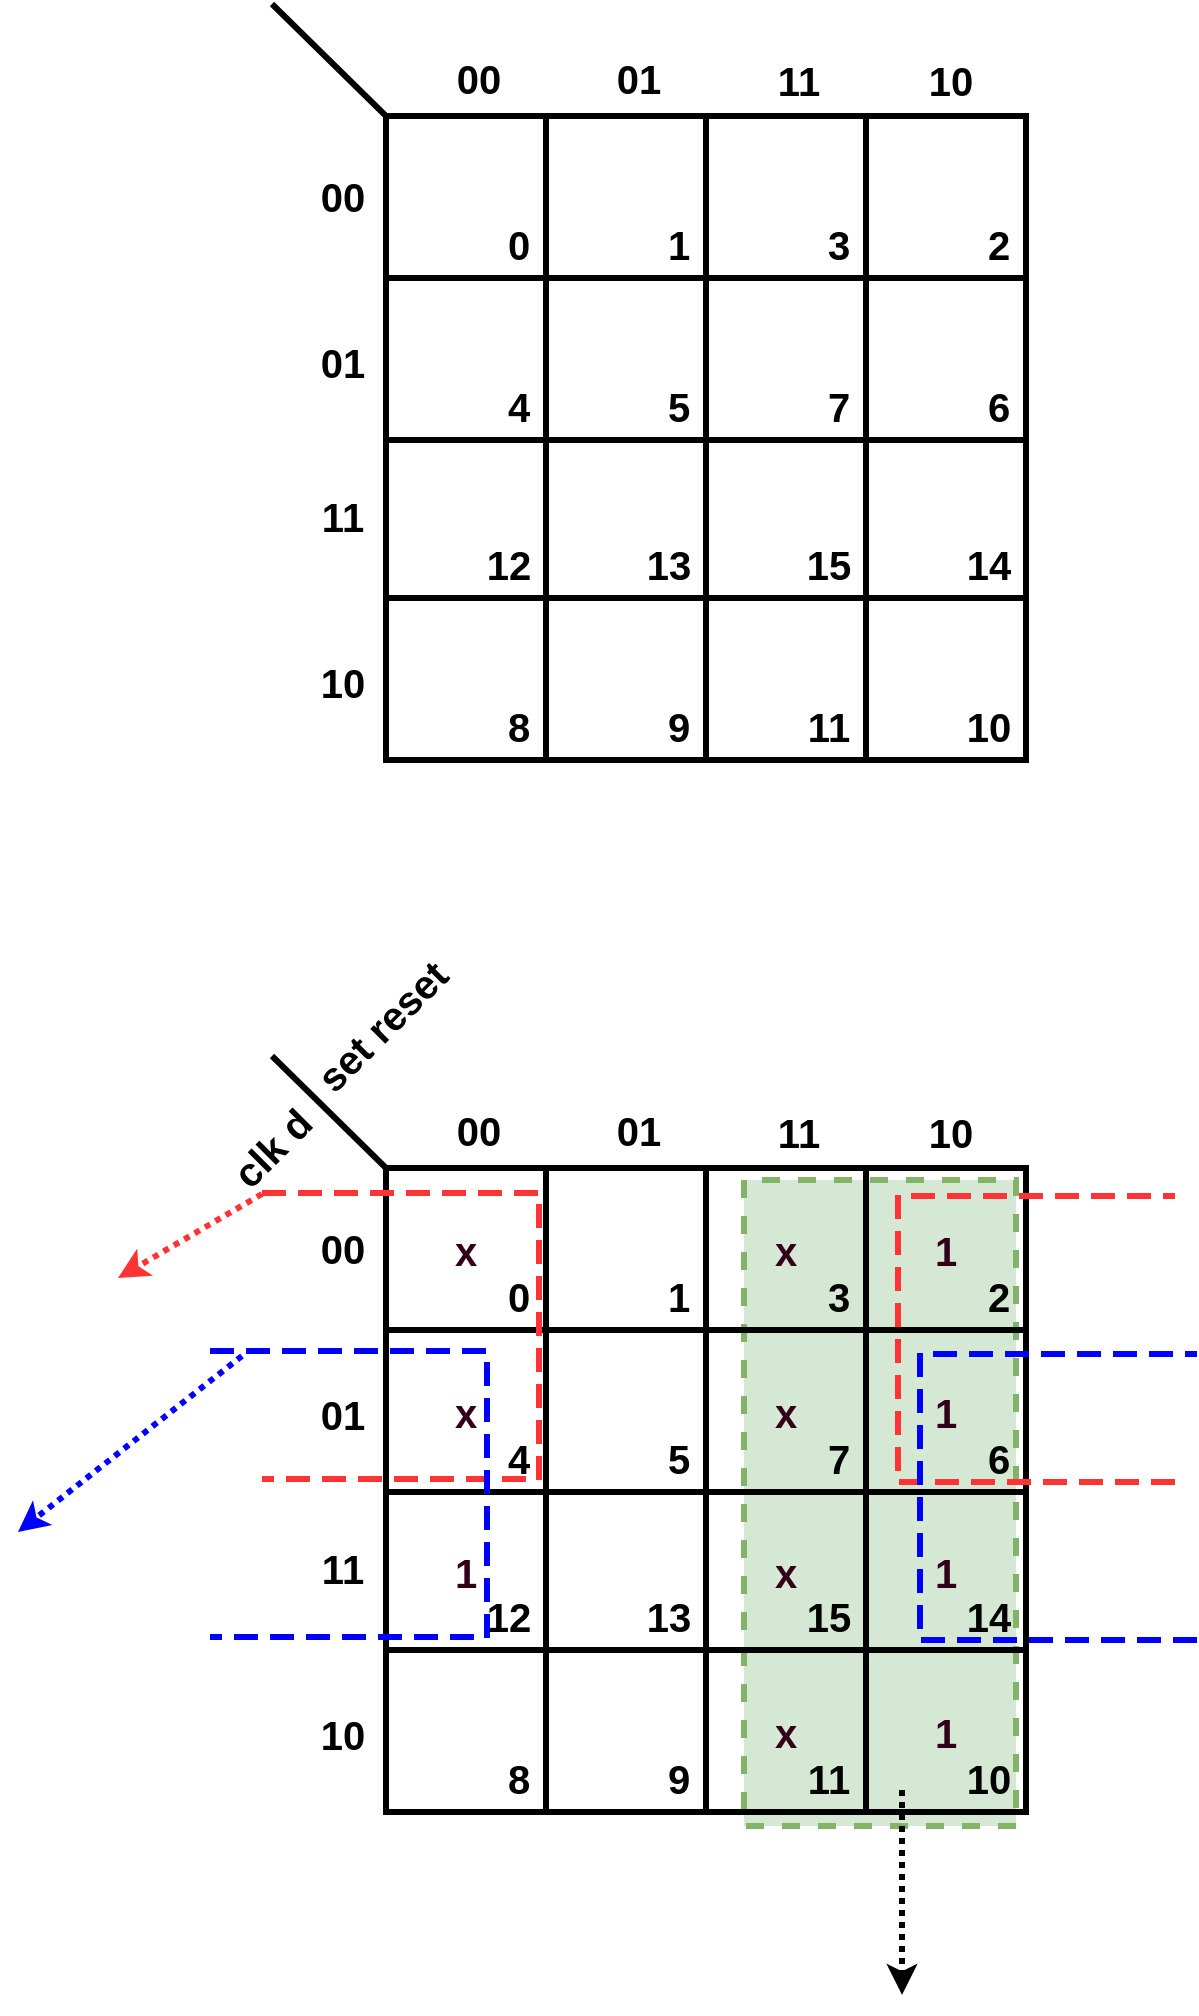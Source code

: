 <mxfile version="27.0.4">
  <diagram name="Page-1" id="fkTmz8UEqdB8mrhAM7at">
    <mxGraphModel dx="906" dy="541" grid="1" gridSize="1" guides="1" tooltips="1" connect="1" arrows="1" fold="1" page="1" pageScale="1" pageWidth="850" pageHeight="1100" math="0" shadow="0">
      <root>
        <mxCell id="0" />
        <mxCell id="1" parent="0" />
        <mxCell id="XgYpCmmkQ7SpW7V8VuAg-150" value="" style="rounded=0;whiteSpace=wrap;html=1;strokeWidth=3;dashed=1;rotation=-180;fillColor=#d5e8d4;strokeColor=#82b366;" vertex="1" parent="1">
          <mxGeometry x="455" y="842" width="136" height="323" as="geometry" />
        </mxCell>
        <mxCell id="XgYpCmmkQ7SpW7V8VuAg-49" value="" style="childLayout=tableLayout;recursiveResize=0;shadow=0;fillColor=none;strokeWidth=3;" vertex="1" parent="1">
          <mxGeometry x="276" y="310" width="320" height="322" as="geometry" />
        </mxCell>
        <mxCell id="XgYpCmmkQ7SpW7V8VuAg-50" style="shape=tableRow;horizontal=0;startSize=0;swimlaneHead=0;swimlaneBody=0;top=0;left=0;bottom=0;right=0;dropTarget=0;collapsible=0;recursiveResize=0;expand=0;fontStyle=0;fillColor=none;strokeColor=inherit;strokeWidth=3;" vertex="1" parent="XgYpCmmkQ7SpW7V8VuAg-49">
          <mxGeometry width="320" height="81" as="geometry" />
        </mxCell>
        <mxCell id="XgYpCmmkQ7SpW7V8VuAg-51" style="connectable=0;recursiveResize=0;strokeColor=inherit;fillColor=none;align=center;whiteSpace=wrap;html=1;strokeWidth=3;" vertex="1" parent="XgYpCmmkQ7SpW7V8VuAg-50">
          <mxGeometry width="80" height="81" as="geometry">
            <mxRectangle width="80" height="81" as="alternateBounds" />
          </mxGeometry>
        </mxCell>
        <mxCell id="XgYpCmmkQ7SpW7V8VuAg-52" style="connectable=0;recursiveResize=0;strokeColor=inherit;fillColor=none;align=center;whiteSpace=wrap;html=1;strokeWidth=3;" vertex="1" parent="XgYpCmmkQ7SpW7V8VuAg-50">
          <mxGeometry x="80" width="80" height="81" as="geometry">
            <mxRectangle width="80" height="81" as="alternateBounds" />
          </mxGeometry>
        </mxCell>
        <mxCell id="XgYpCmmkQ7SpW7V8VuAg-53" style="connectable=0;recursiveResize=0;strokeColor=inherit;fillColor=none;align=center;whiteSpace=wrap;html=1;strokeWidth=3;" vertex="1" parent="XgYpCmmkQ7SpW7V8VuAg-50">
          <mxGeometry x="160" width="80" height="81" as="geometry">
            <mxRectangle width="80" height="81" as="alternateBounds" />
          </mxGeometry>
        </mxCell>
        <mxCell id="XgYpCmmkQ7SpW7V8VuAg-54" style="connectable=0;recursiveResize=0;strokeColor=inherit;fillColor=none;align=center;whiteSpace=wrap;html=1;strokeWidth=3;" vertex="1" parent="XgYpCmmkQ7SpW7V8VuAg-50">
          <mxGeometry x="240" width="80" height="81" as="geometry">
            <mxRectangle width="80" height="81" as="alternateBounds" />
          </mxGeometry>
        </mxCell>
        <mxCell id="XgYpCmmkQ7SpW7V8VuAg-55" value="" style="shape=tableRow;horizontal=0;startSize=0;swimlaneHead=0;swimlaneBody=0;top=0;left=0;bottom=0;right=0;dropTarget=0;collapsible=0;recursiveResize=0;expand=0;fontStyle=0;fillColor=none;strokeColor=inherit;strokeWidth=3;" vertex="1" parent="XgYpCmmkQ7SpW7V8VuAg-49">
          <mxGeometry y="81" width="320" height="81" as="geometry" />
        </mxCell>
        <mxCell id="XgYpCmmkQ7SpW7V8VuAg-56" value="" style="connectable=0;recursiveResize=0;strokeColor=inherit;fillColor=none;align=center;whiteSpace=wrap;html=1;strokeWidth=3;" vertex="1" parent="XgYpCmmkQ7SpW7V8VuAg-55">
          <mxGeometry width="80" height="81" as="geometry">
            <mxRectangle width="80" height="81" as="alternateBounds" />
          </mxGeometry>
        </mxCell>
        <mxCell id="XgYpCmmkQ7SpW7V8VuAg-57" value="" style="connectable=0;recursiveResize=0;strokeColor=inherit;fillColor=none;align=center;whiteSpace=wrap;html=1;strokeWidth=3;" vertex="1" parent="XgYpCmmkQ7SpW7V8VuAg-55">
          <mxGeometry x="80" width="80" height="81" as="geometry">
            <mxRectangle width="80" height="81" as="alternateBounds" />
          </mxGeometry>
        </mxCell>
        <mxCell id="XgYpCmmkQ7SpW7V8VuAg-58" value="" style="connectable=0;recursiveResize=0;strokeColor=inherit;fillColor=none;align=center;whiteSpace=wrap;html=1;strokeWidth=3;" vertex="1" parent="XgYpCmmkQ7SpW7V8VuAg-55">
          <mxGeometry x="160" width="80" height="81" as="geometry">
            <mxRectangle width="80" height="81" as="alternateBounds" />
          </mxGeometry>
        </mxCell>
        <mxCell id="XgYpCmmkQ7SpW7V8VuAg-59" style="connectable=0;recursiveResize=0;strokeColor=inherit;fillColor=none;align=center;whiteSpace=wrap;html=1;strokeWidth=3;" vertex="1" parent="XgYpCmmkQ7SpW7V8VuAg-55">
          <mxGeometry x="240" width="80" height="81" as="geometry">
            <mxRectangle width="80" height="81" as="alternateBounds" />
          </mxGeometry>
        </mxCell>
        <mxCell id="XgYpCmmkQ7SpW7V8VuAg-60" style="shape=tableRow;horizontal=0;startSize=0;swimlaneHead=0;swimlaneBody=0;top=0;left=0;bottom=0;right=0;dropTarget=0;collapsible=0;recursiveResize=0;expand=0;fontStyle=0;fillColor=none;strokeColor=inherit;strokeWidth=3;" vertex="1" parent="XgYpCmmkQ7SpW7V8VuAg-49">
          <mxGeometry y="162" width="320" height="79" as="geometry" />
        </mxCell>
        <mxCell id="XgYpCmmkQ7SpW7V8VuAg-61" value="" style="connectable=0;recursiveResize=0;strokeColor=inherit;fillColor=none;align=center;whiteSpace=wrap;html=1;strokeWidth=3;" vertex="1" parent="XgYpCmmkQ7SpW7V8VuAg-60">
          <mxGeometry width="80" height="79" as="geometry">
            <mxRectangle width="80" height="79" as="alternateBounds" />
          </mxGeometry>
        </mxCell>
        <mxCell id="XgYpCmmkQ7SpW7V8VuAg-62" value="" style="connectable=0;recursiveResize=0;strokeColor=inherit;fillColor=none;align=center;whiteSpace=wrap;html=1;strokeWidth=3;" vertex="1" parent="XgYpCmmkQ7SpW7V8VuAg-60">
          <mxGeometry x="80" width="80" height="79" as="geometry">
            <mxRectangle width="80" height="79" as="alternateBounds" />
          </mxGeometry>
        </mxCell>
        <mxCell id="XgYpCmmkQ7SpW7V8VuAg-63" value="" style="connectable=0;recursiveResize=0;strokeColor=inherit;fillColor=none;align=center;whiteSpace=wrap;html=1;strokeWidth=3;" vertex="1" parent="XgYpCmmkQ7SpW7V8VuAg-60">
          <mxGeometry x="160" width="80" height="79" as="geometry">
            <mxRectangle width="80" height="79" as="alternateBounds" />
          </mxGeometry>
        </mxCell>
        <mxCell id="XgYpCmmkQ7SpW7V8VuAg-64" style="connectable=0;recursiveResize=0;strokeColor=inherit;fillColor=none;align=center;whiteSpace=wrap;html=1;strokeWidth=3;" vertex="1" parent="XgYpCmmkQ7SpW7V8VuAg-60">
          <mxGeometry x="240" width="80" height="79" as="geometry">
            <mxRectangle width="80" height="79" as="alternateBounds" />
          </mxGeometry>
        </mxCell>
        <mxCell id="XgYpCmmkQ7SpW7V8VuAg-65" style="shape=tableRow;horizontal=0;startSize=0;swimlaneHead=0;swimlaneBody=0;top=0;left=0;bottom=0;right=0;dropTarget=0;collapsible=0;recursiveResize=0;expand=0;fontStyle=0;fillColor=none;strokeColor=inherit;strokeWidth=3;" vertex="1" parent="XgYpCmmkQ7SpW7V8VuAg-49">
          <mxGeometry y="241" width="320" height="81" as="geometry" />
        </mxCell>
        <mxCell id="XgYpCmmkQ7SpW7V8VuAg-66" value="" style="connectable=0;recursiveResize=0;strokeColor=inherit;fillColor=none;align=center;whiteSpace=wrap;html=1;strokeWidth=3;" vertex="1" parent="XgYpCmmkQ7SpW7V8VuAg-65">
          <mxGeometry width="80" height="81" as="geometry">
            <mxRectangle width="80" height="81" as="alternateBounds" />
          </mxGeometry>
        </mxCell>
        <mxCell id="XgYpCmmkQ7SpW7V8VuAg-67" value="" style="connectable=0;recursiveResize=0;strokeColor=inherit;fillColor=none;align=center;whiteSpace=wrap;html=1;strokeWidth=3;" vertex="1" parent="XgYpCmmkQ7SpW7V8VuAg-65">
          <mxGeometry x="80" width="80" height="81" as="geometry">
            <mxRectangle width="80" height="81" as="alternateBounds" />
          </mxGeometry>
        </mxCell>
        <mxCell id="XgYpCmmkQ7SpW7V8VuAg-68" value="" style="connectable=0;recursiveResize=0;strokeColor=inherit;fillColor=none;align=center;whiteSpace=wrap;html=1;strokeWidth=3;" vertex="1" parent="XgYpCmmkQ7SpW7V8VuAg-65">
          <mxGeometry x="160" width="80" height="81" as="geometry">
            <mxRectangle width="80" height="81" as="alternateBounds" />
          </mxGeometry>
        </mxCell>
        <mxCell id="XgYpCmmkQ7SpW7V8VuAg-69" style="connectable=0;recursiveResize=0;strokeColor=inherit;fillColor=none;align=center;whiteSpace=wrap;html=1;strokeWidth=3;" vertex="1" parent="XgYpCmmkQ7SpW7V8VuAg-65">
          <mxGeometry x="240" width="80" height="81" as="geometry">
            <mxRectangle width="80" height="81" as="alternateBounds" />
          </mxGeometry>
        </mxCell>
        <mxCell id="XgYpCmmkQ7SpW7V8VuAg-70" value="&lt;b&gt;&lt;font&gt;0&lt;/font&gt;&lt;/b&gt;" style="text;html=1;align=center;verticalAlign=middle;resizable=0;points=[];autosize=1;strokeColor=none;fillColor=none;fontSize=20;" vertex="1" parent="1">
          <mxGeometry x="327" y="355" width="30" height="37" as="geometry" />
        </mxCell>
        <mxCell id="XgYpCmmkQ7SpW7V8VuAg-71" value="&lt;b&gt;&lt;font&gt;1&lt;/font&gt;&lt;/b&gt;" style="text;html=1;align=center;verticalAlign=middle;resizable=0;points=[];autosize=1;strokeColor=none;fillColor=none;fontSize=20;" vertex="1" parent="1">
          <mxGeometry x="407" y="355" width="30" height="37" as="geometry" />
        </mxCell>
        <mxCell id="XgYpCmmkQ7SpW7V8VuAg-72" value="&lt;b&gt;&lt;font&gt;3&lt;/font&gt;&lt;/b&gt;" style="text;html=1;align=center;verticalAlign=middle;resizable=0;points=[];autosize=1;strokeColor=none;fillColor=none;fontSize=20;" vertex="1" parent="1">
          <mxGeometry x="487" y="355" width="30" height="37" as="geometry" />
        </mxCell>
        <mxCell id="XgYpCmmkQ7SpW7V8VuAg-73" value="&lt;b&gt;&lt;font&gt;2&lt;/font&gt;&lt;/b&gt;" style="text;html=1;align=center;verticalAlign=middle;resizable=0;points=[];autosize=1;strokeColor=none;fillColor=none;fontSize=20;" vertex="1" parent="1">
          <mxGeometry x="567" y="355" width="30" height="37" as="geometry" />
        </mxCell>
        <mxCell id="XgYpCmmkQ7SpW7V8VuAg-74" value="&lt;b&gt;&lt;font&gt;4&lt;/font&gt;&lt;/b&gt;" style="text;html=1;align=center;verticalAlign=middle;resizable=0;points=[];autosize=1;strokeColor=none;fillColor=none;fontSize=20;" vertex="1" parent="1">
          <mxGeometry x="327" y="436" width="30" height="37" as="geometry" />
        </mxCell>
        <mxCell id="XgYpCmmkQ7SpW7V8VuAg-75" value="&lt;b&gt;&lt;font&gt;5&lt;/font&gt;&lt;/b&gt;" style="text;html=1;align=center;verticalAlign=middle;resizable=0;points=[];autosize=1;strokeColor=none;fillColor=none;fontSize=20;" vertex="1" parent="1">
          <mxGeometry x="407" y="436" width="30" height="37" as="geometry" />
        </mxCell>
        <mxCell id="XgYpCmmkQ7SpW7V8VuAg-76" value="&lt;b&gt;&lt;font&gt;7&lt;/font&gt;&lt;/b&gt;" style="text;html=1;align=center;verticalAlign=middle;resizable=0;points=[];autosize=1;strokeColor=none;fillColor=none;fontSize=20;" vertex="1" parent="1">
          <mxGeometry x="487" y="436" width="30" height="37" as="geometry" />
        </mxCell>
        <mxCell id="XgYpCmmkQ7SpW7V8VuAg-77" value="&lt;b&gt;&lt;font&gt;6&lt;/font&gt;&lt;/b&gt;" style="text;html=1;align=center;verticalAlign=middle;resizable=0;points=[];autosize=1;strokeColor=none;fillColor=none;fontSize=20;" vertex="1" parent="1">
          <mxGeometry x="567" y="436" width="30" height="37" as="geometry" />
        </mxCell>
        <mxCell id="XgYpCmmkQ7SpW7V8VuAg-78" value="&lt;b&gt;&lt;font&gt;12&lt;/font&gt;&lt;/b&gt;" style="text;html=1;align=center;verticalAlign=middle;resizable=0;points=[];autosize=1;strokeColor=none;fillColor=none;fontSize=20;" vertex="1" parent="1">
          <mxGeometry x="316" y="515" width="41" height="37" as="geometry" />
        </mxCell>
        <mxCell id="XgYpCmmkQ7SpW7V8VuAg-79" value="&lt;b&gt;&lt;font&gt;13&lt;/font&gt;&lt;/b&gt;" style="text;html=1;align=center;verticalAlign=middle;resizable=0;points=[];autosize=1;strokeColor=none;fillColor=none;fontSize=20;" vertex="1" parent="1">
          <mxGeometry x="396" y="515" width="41" height="37" as="geometry" />
        </mxCell>
        <mxCell id="XgYpCmmkQ7SpW7V8VuAg-80" value="&lt;b&gt;&lt;font&gt;15&lt;/font&gt;&lt;/b&gt;" style="text;html=1;align=center;verticalAlign=middle;resizable=0;points=[];autosize=1;strokeColor=none;fillColor=none;fontSize=20;" vertex="1" parent="1">
          <mxGeometry x="476" y="515" width="41" height="37" as="geometry" />
        </mxCell>
        <mxCell id="XgYpCmmkQ7SpW7V8VuAg-81" value="&lt;b&gt;&lt;font&gt;14&lt;/font&gt;&lt;/b&gt;" style="text;html=1;align=center;verticalAlign=middle;resizable=0;points=[];autosize=1;strokeColor=none;fillColor=none;fontSize=20;" vertex="1" parent="1">
          <mxGeometry x="556" y="515" width="41" height="37" as="geometry" />
        </mxCell>
        <mxCell id="XgYpCmmkQ7SpW7V8VuAg-82" value="&lt;b&gt;&lt;font&gt;8&lt;/font&gt;&lt;/b&gt;" style="text;html=1;align=center;verticalAlign=middle;resizable=0;points=[];autosize=1;strokeColor=none;fillColor=none;fontSize=20;" vertex="1" parent="1">
          <mxGeometry x="327" y="596" width="30" height="37" as="geometry" />
        </mxCell>
        <mxCell id="XgYpCmmkQ7SpW7V8VuAg-83" value="&lt;b&gt;&lt;font&gt;9&lt;/font&gt;&lt;/b&gt;" style="text;html=1;align=center;verticalAlign=middle;resizable=0;points=[];autosize=1;strokeColor=none;fillColor=none;fontSize=20;" vertex="1" parent="1">
          <mxGeometry x="407" y="596" width="30" height="37" as="geometry" />
        </mxCell>
        <mxCell id="XgYpCmmkQ7SpW7V8VuAg-84" value="&lt;b&gt;&lt;font&gt;11&lt;/font&gt;&lt;/b&gt;" style="text;html=1;align=center;verticalAlign=middle;resizable=0;points=[];autosize=1;strokeColor=none;fillColor=none;fontSize=20;" vertex="1" parent="1">
          <mxGeometry x="477" y="596" width="40" height="37" as="geometry" />
        </mxCell>
        <mxCell id="XgYpCmmkQ7SpW7V8VuAg-85" value="&lt;b&gt;&lt;font&gt;10&lt;/font&gt;&lt;/b&gt;" style="text;html=1;align=center;verticalAlign=middle;resizable=0;points=[];autosize=1;strokeColor=none;fillColor=none;fontSize=20;" vertex="1" parent="1">
          <mxGeometry x="556" y="596" width="41" height="37" as="geometry" />
        </mxCell>
        <mxCell id="XgYpCmmkQ7SpW7V8VuAg-86" value="" style="endArrow=none;html=1;rounded=0;strokeWidth=3;entryX=0;entryY=0;entryDx=0;entryDy=0;" edge="1" parent="1" target="XgYpCmmkQ7SpW7V8VuAg-50">
          <mxGeometry width="50" height="50" relative="1" as="geometry">
            <mxPoint x="219" y="254" as="sourcePoint" />
            <mxPoint x="272" y="275" as="targetPoint" />
          </mxGeometry>
        </mxCell>
        <mxCell id="XgYpCmmkQ7SpW7V8VuAg-89" value="&lt;b&gt;&lt;font&gt;00&lt;/font&gt;&lt;/b&gt;" style="text;html=1;align=center;verticalAlign=middle;resizable=0;points=[];autosize=1;strokeColor=none;fillColor=none;fontSize=20;" vertex="1" parent="1">
          <mxGeometry x="233" y="331" width="41" height="37" as="geometry" />
        </mxCell>
        <mxCell id="XgYpCmmkQ7SpW7V8VuAg-90" value="&lt;b&gt;&lt;font&gt;01&lt;/font&gt;&lt;/b&gt;" style="text;html=1;align=center;verticalAlign=middle;resizable=0;points=[];autosize=1;strokeColor=none;fillColor=none;fontSize=20;" vertex="1" parent="1">
          <mxGeometry x="233" y="414" width="41" height="37" as="geometry" />
        </mxCell>
        <mxCell id="XgYpCmmkQ7SpW7V8VuAg-91" value="&lt;b&gt;&lt;font&gt;11&lt;/font&gt;&lt;/b&gt;" style="text;html=1;align=center;verticalAlign=middle;resizable=0;points=[];autosize=1;strokeColor=none;fillColor=none;fontSize=20;" vertex="1" parent="1">
          <mxGeometry x="234" y="491" width="40" height="37" as="geometry" />
        </mxCell>
        <mxCell id="XgYpCmmkQ7SpW7V8VuAg-92" value="&lt;b&gt;&lt;font&gt;10&lt;/font&gt;&lt;/b&gt;" style="text;html=1;align=center;verticalAlign=middle;resizable=0;points=[];autosize=1;strokeColor=none;fillColor=none;fontSize=20;" vertex="1" parent="1">
          <mxGeometry x="233" y="574" width="41" height="37" as="geometry" />
        </mxCell>
        <mxCell id="XgYpCmmkQ7SpW7V8VuAg-93" value="&lt;b&gt;&lt;font&gt;00&lt;/font&gt;&lt;/b&gt;" style="text;html=1;align=center;verticalAlign=middle;resizable=0;points=[];autosize=1;strokeColor=none;fillColor=none;fontSize=20;" vertex="1" parent="1">
          <mxGeometry x="301" y="272" width="41" height="37" as="geometry" />
        </mxCell>
        <mxCell id="XgYpCmmkQ7SpW7V8VuAg-94" value="&lt;b&gt;&lt;font&gt;01&lt;/font&gt;&lt;/b&gt;" style="text;html=1;align=center;verticalAlign=middle;resizable=0;points=[];autosize=1;strokeColor=none;fillColor=none;fontSize=20;" vertex="1" parent="1">
          <mxGeometry x="381" y="272" width="41" height="37" as="geometry" />
        </mxCell>
        <mxCell id="XgYpCmmkQ7SpW7V8VuAg-95" value="&lt;b&gt;&lt;font&gt;11&lt;/font&gt;&lt;/b&gt;" style="text;html=1;align=center;verticalAlign=middle;resizable=0;points=[];autosize=1;strokeColor=none;fillColor=none;fontSize=20;" vertex="1" parent="1">
          <mxGeometry x="462" y="273" width="40" height="37" as="geometry" />
        </mxCell>
        <mxCell id="XgYpCmmkQ7SpW7V8VuAg-96" value="&lt;b&gt;&lt;font&gt;10&lt;/font&gt;&lt;/b&gt;" style="text;html=1;align=center;verticalAlign=middle;resizable=0;points=[];autosize=1;strokeColor=none;fillColor=none;fontSize=20;" vertex="1" parent="1">
          <mxGeometry x="537" y="273" width="41" height="37" as="geometry" />
        </mxCell>
        <mxCell id="XgYpCmmkQ7SpW7V8VuAg-118" value="&lt;span&gt;&lt;font&gt;0&lt;/font&gt;&lt;/span&gt;" style="text;html=1;align=center;verticalAlign=middle;resizable=0;points=[];autosize=1;strokeColor=none;fillColor=none;fontSize=20;fontStyle=1" vertex="1" parent="1">
          <mxGeometry x="327" y="881" width="30" height="37" as="geometry" />
        </mxCell>
        <mxCell id="XgYpCmmkQ7SpW7V8VuAg-119" value="&lt;span&gt;&lt;font&gt;1&lt;/font&gt;&lt;/span&gt;" style="text;html=1;align=center;verticalAlign=middle;resizable=0;points=[];autosize=1;strokeColor=none;fillColor=none;fontSize=20;fontStyle=1" vertex="1" parent="1">
          <mxGeometry x="407" y="881" width="30" height="37" as="geometry" />
        </mxCell>
        <mxCell id="XgYpCmmkQ7SpW7V8VuAg-120" value="&lt;span&gt;&lt;font&gt;3&lt;/font&gt;&lt;/span&gt;" style="text;html=1;align=center;verticalAlign=middle;resizable=0;points=[];autosize=1;strokeColor=none;fillColor=none;fontSize=20;fontStyle=1" vertex="1" parent="1">
          <mxGeometry x="487" y="881" width="30" height="37" as="geometry" />
        </mxCell>
        <mxCell id="XgYpCmmkQ7SpW7V8VuAg-121" value="&lt;span&gt;&lt;font&gt;2&lt;/font&gt;&lt;/span&gt;" style="text;html=1;align=center;verticalAlign=middle;resizable=0;points=[];autosize=1;strokeColor=none;fillColor=none;fontSize=20;fontStyle=1" vertex="1" parent="1">
          <mxGeometry x="567" y="881" width="30" height="37" as="geometry" />
        </mxCell>
        <mxCell id="XgYpCmmkQ7SpW7V8VuAg-122" value="&lt;span&gt;&lt;font&gt;4&lt;/font&gt;&lt;/span&gt;" style="text;html=1;align=center;verticalAlign=middle;resizable=0;points=[];autosize=1;strokeColor=none;fillColor=none;fontSize=20;fontStyle=1" vertex="1" parent="1">
          <mxGeometry x="327" y="962" width="30" height="37" as="geometry" />
        </mxCell>
        <mxCell id="XgYpCmmkQ7SpW7V8VuAg-123" value="&lt;span&gt;&lt;font&gt;5&lt;/font&gt;&lt;/span&gt;" style="text;html=1;align=center;verticalAlign=middle;resizable=0;points=[];autosize=1;strokeColor=none;fillColor=none;fontSize=20;fontStyle=1" vertex="1" parent="1">
          <mxGeometry x="407" y="962" width="30" height="37" as="geometry" />
        </mxCell>
        <mxCell id="XgYpCmmkQ7SpW7V8VuAg-124" value="&lt;span&gt;&lt;font&gt;7&lt;/font&gt;&lt;/span&gt;" style="text;html=1;align=center;verticalAlign=middle;resizable=0;points=[];autosize=1;strokeColor=none;fillColor=none;fontSize=20;fontStyle=1" vertex="1" parent="1">
          <mxGeometry x="487" y="962" width="30" height="37" as="geometry" />
        </mxCell>
        <mxCell id="XgYpCmmkQ7SpW7V8VuAg-125" value="&lt;span&gt;&lt;font&gt;6&lt;/font&gt;&lt;/span&gt;" style="text;html=1;align=center;verticalAlign=middle;resizable=0;points=[];autosize=1;strokeColor=none;fillColor=none;fontSize=20;fontStyle=1" vertex="1" parent="1">
          <mxGeometry x="567" y="962" width="30" height="37" as="geometry" />
        </mxCell>
        <mxCell id="XgYpCmmkQ7SpW7V8VuAg-126" value="&lt;span&gt;&lt;font&gt;12&lt;/font&gt;&lt;/span&gt;" style="text;html=1;align=center;verticalAlign=middle;resizable=0;points=[];autosize=1;strokeColor=none;fillColor=none;fontSize=20;fontStyle=1" vertex="1" parent="1">
          <mxGeometry x="316" y="1041" width="41" height="37" as="geometry" />
        </mxCell>
        <mxCell id="XgYpCmmkQ7SpW7V8VuAg-127" value="&lt;span&gt;&lt;font&gt;13&lt;/font&gt;&lt;/span&gt;" style="text;html=1;align=center;verticalAlign=middle;resizable=0;points=[];autosize=1;strokeColor=none;fillColor=none;fontSize=20;fontStyle=1" vertex="1" parent="1">
          <mxGeometry x="396" y="1041" width="41" height="37" as="geometry" />
        </mxCell>
        <mxCell id="XgYpCmmkQ7SpW7V8VuAg-128" value="&lt;span&gt;&lt;font&gt;15&lt;/font&gt;&lt;/span&gt;" style="text;html=1;align=center;verticalAlign=middle;resizable=0;points=[];autosize=1;strokeColor=none;fillColor=none;fontSize=20;fontStyle=1" vertex="1" parent="1">
          <mxGeometry x="476" y="1041" width="41" height="37" as="geometry" />
        </mxCell>
        <mxCell id="XgYpCmmkQ7SpW7V8VuAg-129" value="&lt;span&gt;&lt;font&gt;14&lt;/font&gt;&lt;/span&gt;" style="text;html=1;align=center;verticalAlign=middle;resizable=0;points=[];autosize=1;strokeColor=none;fillColor=none;fontSize=20;fontStyle=1" vertex="1" parent="1">
          <mxGeometry x="556" y="1041" width="41" height="37" as="geometry" />
        </mxCell>
        <mxCell id="XgYpCmmkQ7SpW7V8VuAg-130" value="&lt;span&gt;&lt;font&gt;8&lt;/font&gt;&lt;/span&gt;" style="text;html=1;align=center;verticalAlign=middle;resizable=0;points=[];autosize=1;strokeColor=none;fillColor=none;fontSize=20;fontStyle=1" vertex="1" parent="1">
          <mxGeometry x="327" y="1122" width="30" height="37" as="geometry" />
        </mxCell>
        <mxCell id="XgYpCmmkQ7SpW7V8VuAg-131" value="&lt;span&gt;&lt;font&gt;9&lt;/font&gt;&lt;/span&gt;" style="text;html=1;align=center;verticalAlign=middle;resizable=0;points=[];autosize=1;strokeColor=none;fillColor=none;fontSize=20;fontStyle=1" vertex="1" parent="1">
          <mxGeometry x="407" y="1122" width="30" height="37" as="geometry" />
        </mxCell>
        <mxCell id="XgYpCmmkQ7SpW7V8VuAg-132" value="&lt;span&gt;&lt;font&gt;11&lt;/font&gt;&lt;/span&gt;" style="text;html=1;align=center;verticalAlign=middle;resizable=0;points=[];autosize=1;strokeColor=none;fillColor=none;fontSize=20;fontStyle=1" vertex="1" parent="1">
          <mxGeometry x="477" y="1122" width="40" height="37" as="geometry" />
        </mxCell>
        <mxCell id="XgYpCmmkQ7SpW7V8VuAg-133" value="&lt;span&gt;&lt;font&gt;10&lt;/font&gt;&lt;/span&gt;" style="text;html=1;align=center;verticalAlign=middle;resizable=0;points=[];autosize=1;strokeColor=none;fillColor=none;fontSize=20;fontStyle=1" vertex="1" parent="1">
          <mxGeometry x="556" y="1122" width="41" height="37" as="geometry" />
        </mxCell>
        <mxCell id="XgYpCmmkQ7SpW7V8VuAg-134" value="" style="endArrow=none;html=1;rounded=0;strokeWidth=3;entryX=0;entryY=0;entryDx=0;entryDy=0;fontStyle=1" edge="1" parent="1" target="XgYpCmmkQ7SpW7V8VuAg-98">
          <mxGeometry width="50" height="50" relative="1" as="geometry">
            <mxPoint x="219" y="780" as="sourcePoint" />
            <mxPoint x="272" y="801" as="targetPoint" />
          </mxGeometry>
        </mxCell>
        <mxCell id="XgYpCmmkQ7SpW7V8VuAg-135" value="&lt;span&gt;&lt;font&gt;00&lt;/font&gt;&lt;/span&gt;" style="text;html=1;align=center;verticalAlign=middle;resizable=0;points=[];autosize=1;strokeColor=none;fillColor=none;fontSize=20;fontStyle=1" vertex="1" parent="1">
          <mxGeometry x="233" y="857" width="41" height="37" as="geometry" />
        </mxCell>
        <mxCell id="XgYpCmmkQ7SpW7V8VuAg-136" value="&lt;span&gt;&lt;font&gt;01&lt;/font&gt;&lt;/span&gt;" style="text;html=1;align=center;verticalAlign=middle;resizable=0;points=[];autosize=1;strokeColor=none;fillColor=none;fontSize=20;fontStyle=1" vertex="1" parent="1">
          <mxGeometry x="233" y="940" width="41" height="37" as="geometry" />
        </mxCell>
        <mxCell id="XgYpCmmkQ7SpW7V8VuAg-137" value="&lt;span&gt;&lt;font&gt;11&lt;/font&gt;&lt;/span&gt;" style="text;html=1;align=center;verticalAlign=middle;resizable=0;points=[];autosize=1;strokeColor=none;fillColor=none;fontSize=20;fontStyle=1" vertex="1" parent="1">
          <mxGeometry x="234" y="1017" width="40" height="37" as="geometry" />
        </mxCell>
        <mxCell id="XgYpCmmkQ7SpW7V8VuAg-138" value="&lt;span&gt;&lt;font&gt;10&lt;/font&gt;&lt;/span&gt;" style="text;html=1;align=center;verticalAlign=middle;resizable=0;points=[];autosize=1;strokeColor=none;fillColor=none;fontSize=20;fontStyle=1" vertex="1" parent="1">
          <mxGeometry x="233" y="1100" width="41" height="37" as="geometry" />
        </mxCell>
        <mxCell id="XgYpCmmkQ7SpW7V8VuAg-139" value="&lt;span&gt;&lt;font&gt;00&lt;/font&gt;&lt;/span&gt;" style="text;html=1;align=center;verticalAlign=middle;resizable=0;points=[];autosize=1;strokeColor=none;fillColor=none;fontSize=20;fontStyle=1" vertex="1" parent="1">
          <mxGeometry x="301" y="798" width="41" height="37" as="geometry" />
        </mxCell>
        <mxCell id="XgYpCmmkQ7SpW7V8VuAg-140" value="&lt;span&gt;&lt;font&gt;01&lt;/font&gt;&lt;/span&gt;" style="text;html=1;align=center;verticalAlign=middle;resizable=0;points=[];autosize=1;strokeColor=none;fillColor=none;fontSize=20;fontStyle=1" vertex="1" parent="1">
          <mxGeometry x="381" y="798" width="41" height="37" as="geometry" />
        </mxCell>
        <mxCell id="XgYpCmmkQ7SpW7V8VuAg-141" value="&lt;span&gt;&lt;font&gt;11&lt;/font&gt;&lt;/span&gt;" style="text;html=1;align=center;verticalAlign=middle;resizable=0;points=[];autosize=1;strokeColor=none;fillColor=none;fontSize=20;fontStyle=1" vertex="1" parent="1">
          <mxGeometry x="462" y="799" width="40" height="37" as="geometry" />
        </mxCell>
        <mxCell id="XgYpCmmkQ7SpW7V8VuAg-142" value="&lt;span&gt;&lt;font&gt;10&lt;/font&gt;&lt;/span&gt;" style="text;html=1;align=center;verticalAlign=middle;resizable=0;points=[];autosize=1;strokeColor=none;fillColor=none;fontSize=20;fontStyle=1" vertex="1" parent="1">
          <mxGeometry x="537" y="799" width="41" height="37" as="geometry" />
        </mxCell>
        <mxCell id="XgYpCmmkQ7SpW7V8VuAg-143" value="&lt;span&gt;&lt;font&gt;clk d&lt;/font&gt;&lt;/span&gt;" style="text;html=1;align=center;verticalAlign=middle;resizable=0;points=[];autosize=1;strokeColor=none;fillColor=none;fontSize=20;rotation=-45;fontStyle=1" vertex="1" parent="1">
          <mxGeometry x="188" y="807" width="60" height="37" as="geometry" />
        </mxCell>
        <mxCell id="XgYpCmmkQ7SpW7V8VuAg-144" value="&lt;span&gt;&lt;font&gt;set reset&lt;/font&gt;&lt;/span&gt;" style="text;html=1;align=center;verticalAlign=middle;resizable=0;points=[];autosize=1;strokeColor=none;fillColor=none;fontSize=20;rotation=-45;fontStyle=1" vertex="1" parent="1">
          <mxGeometry x="225" y="746" width="96" height="37" as="geometry" />
        </mxCell>
        <mxCell id="XgYpCmmkQ7SpW7V8VuAg-97" value="" style="childLayout=tableLayout;recursiveResize=0;shadow=0;fillColor=none;strokeWidth=3;fontSize=20;fontStyle=1" vertex="1" parent="1">
          <mxGeometry x="276" y="836" width="320" height="322" as="geometry" />
        </mxCell>
        <mxCell id="XgYpCmmkQ7SpW7V8VuAg-98" style="shape=tableRow;horizontal=0;startSize=0;swimlaneHead=0;swimlaneBody=0;top=0;left=0;bottom=0;right=0;dropTarget=0;collapsible=0;recursiveResize=0;expand=0;fontStyle=1;fillColor=none;strokeColor=inherit;strokeWidth=3;fontSize=30;" vertex="1" parent="XgYpCmmkQ7SpW7V8VuAg-97">
          <mxGeometry width="320" height="81" as="geometry" />
        </mxCell>
        <mxCell id="XgYpCmmkQ7SpW7V8VuAg-99" value="&lt;font style=&quot;font-size: 20px; color: rgb(51, 0, 26);&quot;&gt;x&lt;/font&gt;" style="connectable=0;recursiveResize=0;strokeColor=inherit;fillColor=none;align=center;whiteSpace=wrap;html=1;strokeWidth=3;fontStyle=1" vertex="1" parent="XgYpCmmkQ7SpW7V8VuAg-98">
          <mxGeometry width="80" height="81" as="geometry">
            <mxRectangle width="80" height="81" as="alternateBounds" />
          </mxGeometry>
        </mxCell>
        <mxCell id="XgYpCmmkQ7SpW7V8VuAg-100" value="" style="connectable=0;recursiveResize=0;strokeColor=inherit;fillColor=none;align=center;whiteSpace=wrap;html=1;strokeWidth=3;fontStyle=1" vertex="1" parent="XgYpCmmkQ7SpW7V8VuAg-98">
          <mxGeometry x="80" width="80" height="81" as="geometry">
            <mxRectangle width="80" height="81" as="alternateBounds" />
          </mxGeometry>
        </mxCell>
        <mxCell id="XgYpCmmkQ7SpW7V8VuAg-101" value="&lt;font style=&quot;font-size: 20px; color: rgb(51, 0, 26);&quot;&gt;x&lt;/font&gt;" style="connectable=0;recursiveResize=0;strokeColor=inherit;fillColor=none;align=center;whiteSpace=wrap;html=1;strokeWidth=3;fontStyle=1" vertex="1" parent="XgYpCmmkQ7SpW7V8VuAg-98">
          <mxGeometry x="160" width="80" height="81" as="geometry">
            <mxRectangle width="80" height="81" as="alternateBounds" />
          </mxGeometry>
        </mxCell>
        <mxCell id="XgYpCmmkQ7SpW7V8VuAg-102" value="&lt;font style=&quot;font-size: 20px; color: rgb(51, 0, 26);&quot;&gt;1&lt;/font&gt;" style="connectable=0;recursiveResize=0;strokeColor=inherit;fillColor=none;align=center;whiteSpace=wrap;html=1;strokeWidth=3;fontStyle=1" vertex="1" parent="XgYpCmmkQ7SpW7V8VuAg-98">
          <mxGeometry x="240" width="80" height="81" as="geometry">
            <mxRectangle width="80" height="81" as="alternateBounds" />
          </mxGeometry>
        </mxCell>
        <mxCell id="XgYpCmmkQ7SpW7V8VuAg-103" value="" style="shape=tableRow;horizontal=0;startSize=0;swimlaneHead=0;swimlaneBody=0;top=0;left=0;bottom=0;right=0;dropTarget=0;collapsible=0;recursiveResize=0;expand=0;fontStyle=1;fillColor=none;strokeColor=inherit;strokeWidth=3;" vertex="1" parent="XgYpCmmkQ7SpW7V8VuAg-97">
          <mxGeometry y="81" width="320" height="81" as="geometry" />
        </mxCell>
        <mxCell id="XgYpCmmkQ7SpW7V8VuAg-104" value="&lt;font style=&quot;font-size: 20px; color: rgb(51, 0, 26);&quot;&gt;x&lt;/font&gt;" style="connectable=0;recursiveResize=0;strokeColor=inherit;fillColor=none;align=center;whiteSpace=wrap;html=1;strokeWidth=3;fontStyle=1" vertex="1" parent="XgYpCmmkQ7SpW7V8VuAg-103">
          <mxGeometry width="80" height="81" as="geometry">
            <mxRectangle width="80" height="81" as="alternateBounds" />
          </mxGeometry>
        </mxCell>
        <mxCell id="XgYpCmmkQ7SpW7V8VuAg-105" value="" style="connectable=0;recursiveResize=0;strokeColor=inherit;fillColor=none;align=center;whiteSpace=wrap;html=1;strokeWidth=3;fontStyle=1" vertex="1" parent="XgYpCmmkQ7SpW7V8VuAg-103">
          <mxGeometry x="80" width="80" height="81" as="geometry">
            <mxRectangle width="80" height="81" as="alternateBounds" />
          </mxGeometry>
        </mxCell>
        <mxCell id="XgYpCmmkQ7SpW7V8VuAg-106" value="&lt;span style=&quot;font-size: 20px;&quot;&gt;&lt;font style=&quot;color: rgb(51, 0, 26);&quot;&gt;x&lt;/font&gt;&lt;/span&gt;" style="connectable=0;recursiveResize=0;strokeColor=inherit;fillColor=none;align=center;whiteSpace=wrap;html=1;strokeWidth=3;fontStyle=1" vertex="1" parent="XgYpCmmkQ7SpW7V8VuAg-103">
          <mxGeometry x="160" width="80" height="81" as="geometry">
            <mxRectangle width="80" height="81" as="alternateBounds" />
          </mxGeometry>
        </mxCell>
        <mxCell id="XgYpCmmkQ7SpW7V8VuAg-107" value="&lt;span style=&quot;font-size: 20px;&quot;&gt;&lt;font style=&quot;color: rgb(51, 0, 26);&quot;&gt;1&lt;/font&gt;&lt;/span&gt;" style="connectable=0;recursiveResize=0;strokeColor=inherit;fillColor=none;align=center;whiteSpace=wrap;html=1;strokeWidth=3;fontStyle=1" vertex="1" parent="XgYpCmmkQ7SpW7V8VuAg-103">
          <mxGeometry x="240" width="80" height="81" as="geometry">
            <mxRectangle width="80" height="81" as="alternateBounds" />
          </mxGeometry>
        </mxCell>
        <mxCell id="XgYpCmmkQ7SpW7V8VuAg-108" style="shape=tableRow;horizontal=0;startSize=0;swimlaneHead=0;swimlaneBody=0;top=0;left=0;bottom=0;right=0;dropTarget=0;collapsible=0;recursiveResize=0;expand=0;fontStyle=1;fillColor=none;strokeColor=inherit;strokeWidth=3;" vertex="1" parent="XgYpCmmkQ7SpW7V8VuAg-97">
          <mxGeometry y="162" width="320" height="79" as="geometry" />
        </mxCell>
        <mxCell id="XgYpCmmkQ7SpW7V8VuAg-109" value="&lt;span style=&quot;font-size: 20px;&quot;&gt;&lt;font style=&quot;color: rgb(51, 0, 26);&quot;&gt;1&lt;/font&gt;&lt;/span&gt;" style="connectable=0;recursiveResize=0;strokeColor=inherit;fillColor=none;align=center;whiteSpace=wrap;html=1;strokeWidth=3;fontStyle=1" vertex="1" parent="XgYpCmmkQ7SpW7V8VuAg-108">
          <mxGeometry width="80" height="79" as="geometry">
            <mxRectangle width="80" height="79" as="alternateBounds" />
          </mxGeometry>
        </mxCell>
        <mxCell id="XgYpCmmkQ7SpW7V8VuAg-110" value="" style="connectable=0;recursiveResize=0;strokeColor=inherit;fillColor=none;align=center;whiteSpace=wrap;html=1;strokeWidth=3;fontStyle=1" vertex="1" parent="XgYpCmmkQ7SpW7V8VuAg-108">
          <mxGeometry x="80" width="80" height="79" as="geometry">
            <mxRectangle width="80" height="79" as="alternateBounds" />
          </mxGeometry>
        </mxCell>
        <mxCell id="XgYpCmmkQ7SpW7V8VuAg-111" value="&lt;span style=&quot;font-size: 20px;&quot;&gt;&lt;font style=&quot;color: rgb(51, 0, 26);&quot;&gt;x&lt;/font&gt;&lt;/span&gt;" style="connectable=0;recursiveResize=0;strokeColor=inherit;fillColor=none;align=center;whiteSpace=wrap;html=1;strokeWidth=3;fontStyle=1" vertex="1" parent="XgYpCmmkQ7SpW7V8VuAg-108">
          <mxGeometry x="160" width="80" height="79" as="geometry">
            <mxRectangle width="80" height="79" as="alternateBounds" />
          </mxGeometry>
        </mxCell>
        <mxCell id="XgYpCmmkQ7SpW7V8VuAg-112" value="&lt;span style=&quot;font-size: 20px;&quot;&gt;&lt;font style=&quot;color: rgb(51, 0, 26);&quot;&gt;1&lt;/font&gt;&lt;/span&gt;" style="connectable=0;recursiveResize=0;strokeColor=inherit;fillColor=none;align=center;whiteSpace=wrap;html=1;strokeWidth=3;fontStyle=1" vertex="1" parent="XgYpCmmkQ7SpW7V8VuAg-108">
          <mxGeometry x="240" width="80" height="79" as="geometry">
            <mxRectangle width="80" height="79" as="alternateBounds" />
          </mxGeometry>
        </mxCell>
        <mxCell id="XgYpCmmkQ7SpW7V8VuAg-113" style="shape=tableRow;horizontal=0;startSize=0;swimlaneHead=0;swimlaneBody=0;top=0;left=0;bottom=0;right=0;dropTarget=0;collapsible=0;recursiveResize=0;expand=0;fontStyle=1;fillColor=none;strokeColor=inherit;strokeWidth=3;" vertex="1" parent="XgYpCmmkQ7SpW7V8VuAg-97">
          <mxGeometry y="241" width="320" height="81" as="geometry" />
        </mxCell>
        <mxCell id="XgYpCmmkQ7SpW7V8VuAg-114" value="" style="connectable=0;recursiveResize=0;strokeColor=inherit;fillColor=none;align=center;whiteSpace=wrap;html=1;strokeWidth=3;fontStyle=1" vertex="1" parent="XgYpCmmkQ7SpW7V8VuAg-113">
          <mxGeometry width="80" height="81" as="geometry">
            <mxRectangle width="80" height="81" as="alternateBounds" />
          </mxGeometry>
        </mxCell>
        <mxCell id="XgYpCmmkQ7SpW7V8VuAg-115" value="" style="connectable=0;recursiveResize=0;strokeColor=inherit;fillColor=none;align=center;whiteSpace=wrap;html=1;strokeWidth=3;fontStyle=1" vertex="1" parent="XgYpCmmkQ7SpW7V8VuAg-113">
          <mxGeometry x="80" width="80" height="81" as="geometry">
            <mxRectangle width="80" height="81" as="alternateBounds" />
          </mxGeometry>
        </mxCell>
        <mxCell id="XgYpCmmkQ7SpW7V8VuAg-116" value="&lt;span style=&quot;font-size: 20px;&quot;&gt;&lt;font style=&quot;color: rgb(51, 0, 26);&quot;&gt;x&lt;/font&gt;&lt;/span&gt;" style="connectable=0;recursiveResize=0;strokeColor=inherit;fillColor=none;align=center;whiteSpace=wrap;html=1;strokeWidth=3;fontStyle=1" vertex="1" parent="XgYpCmmkQ7SpW7V8VuAg-113">
          <mxGeometry x="160" width="80" height="81" as="geometry">
            <mxRectangle width="80" height="81" as="alternateBounds" />
          </mxGeometry>
        </mxCell>
        <mxCell id="XgYpCmmkQ7SpW7V8VuAg-117" value="&lt;span style=&quot;font-size: 20px;&quot;&gt;&lt;font style=&quot;color: rgb(51, 0, 26);&quot;&gt;1&lt;/font&gt;&lt;/span&gt;" style="connectable=0;recursiveResize=0;strokeColor=inherit;fillColor=none;align=center;whiteSpace=wrap;html=1;strokeWidth=3;fontStyle=1" vertex="1" parent="XgYpCmmkQ7SpW7V8VuAg-113">
          <mxGeometry x="240" width="80" height="81" as="geometry">
            <mxRectangle width="80" height="81" as="alternateBounds" />
          </mxGeometry>
        </mxCell>
        <mxCell id="XgYpCmmkQ7SpW7V8VuAg-152" value="" style="shape=partialRectangle;whiteSpace=wrap;html=1;bottom=1;right=1;left=1;top=0;fillColor=none;routingCenterX=-0.5;rotation=-90;dashed=1;strokeWidth=3;strokeColor=#FF3333;" vertex="1" parent="1">
          <mxGeometry x="212.5" y="851.5" width="143" height="137" as="geometry" />
        </mxCell>
        <mxCell id="XgYpCmmkQ7SpW7V8VuAg-154" value="" style="shape=partialRectangle;whiteSpace=wrap;html=1;bottom=1;right=1;left=1;top=0;fillColor=none;routingCenterX=-0.5;rotation=-90;dashed=1;strokeWidth=3;flipH=1;flipV=1;strokeColor=#FF3333;" vertex="1" parent="1">
          <mxGeometry x="529" y="853" width="143" height="137" as="geometry" />
        </mxCell>
        <mxCell id="XgYpCmmkQ7SpW7V8VuAg-155" value="" style="shape=partialRectangle;whiteSpace=wrap;html=1;bottom=1;right=1;left=1;top=0;fillColor=none;routingCenterX=-0.5;rotation=-90;dashed=1;strokeWidth=3;strokeColor=#0000FF;" vertex="1" parent="1">
          <mxGeometry x="186.5" y="930.5" width="143" height="137" as="geometry" />
        </mxCell>
        <mxCell id="XgYpCmmkQ7SpW7V8VuAg-156" value="" style="shape=partialRectangle;whiteSpace=wrap;html=1;bottom=1;right=1;left=1;top=0;fillColor=none;routingCenterX=-0.5;rotation=-90;dashed=1;strokeWidth=3;flipH=1;flipV=1;strokeColor=#0000FF;" vertex="1" parent="1">
          <mxGeometry x="540" y="932" width="143" height="137" as="geometry" />
        </mxCell>
        <mxCell id="XgYpCmmkQ7SpW7V8VuAg-157" value="" style="endArrow=classic;html=1;rounded=0;strokeWidth=3;strokeColor=#0000FF;dashed=1;dashPattern=1 1;" edge="1" parent="1">
          <mxGeometry width="50" height="50" relative="1" as="geometry">
            <mxPoint x="204" y="930" as="sourcePoint" />
            <mxPoint x="92" y="1018" as="targetPoint" />
          </mxGeometry>
        </mxCell>
        <mxCell id="XgYpCmmkQ7SpW7V8VuAg-158" value="" style="endArrow=classic;html=1;rounded=0;strokeWidth=3;strokeColor=#FF3333;dashed=1;dashPattern=1 1;" edge="1" parent="1">
          <mxGeometry width="50" height="50" relative="1" as="geometry">
            <mxPoint x="214" y="849" as="sourcePoint" />
            <mxPoint x="142" y="891" as="targetPoint" />
          </mxGeometry>
        </mxCell>
        <mxCell id="XgYpCmmkQ7SpW7V8VuAg-159" value="" style="endArrow=classic;html=1;rounded=0;strokeWidth=3;dashed=1;dashPattern=1 1;" edge="1" parent="1">
          <mxGeometry width="50" height="50" relative="1" as="geometry">
            <mxPoint x="534" y="1147" as="sourcePoint" />
            <mxPoint x="534" y="1249.478" as="targetPoint" />
          </mxGeometry>
        </mxCell>
      </root>
    </mxGraphModel>
  </diagram>
</mxfile>
